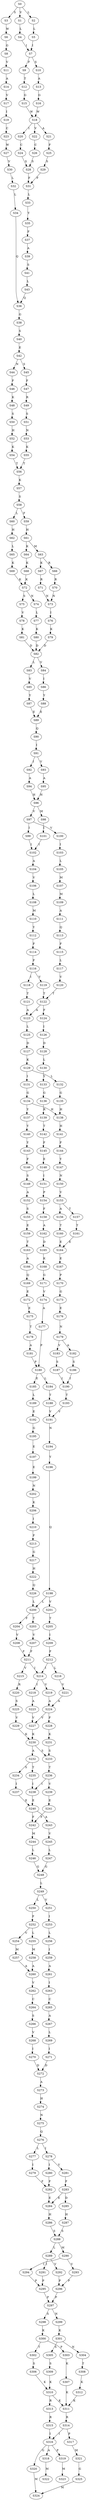strict digraph  {
	S0 -> S1 [ label = V ];
	S0 -> S2 [ label = L ];
	S0 -> S3 [ label = S ];
	S1 -> S4 [ label = L ];
	S2 -> S5 [ label = L ];
	S3 -> S6 [ label = W ];
	S4 -> S7 [ label = I ];
	S5 -> S7 [ label = I ];
	S6 -> S8 [ label = G ];
	S7 -> S9 [ label = F ];
	S7 -> S10 [ label = S ];
	S8 -> S11 [ label = V ];
	S9 -> S12 [ label = T ];
	S10 -> S13 [ label = A ];
	S11 -> S14 [ label = A ];
	S12 -> S15 [ label = G ];
	S13 -> S16 [ label = G ];
	S14 -> S17 [ label = V ];
	S15 -> S18 [ label = W ];
	S16 -> S18 [ label = W ];
	S17 -> S19 [ label = I ];
	S18 -> S20 [ label = I ];
	S18 -> S21 [ label = A ];
	S18 -> S22 [ label = V ];
	S19 -> S23 [ label = C ];
	S20 -> S24 [ label = C ];
	S21 -> S25 [ label = F ];
	S22 -> S26 [ label = C ];
	S23 -> S27 [ label = W ];
	S24 -> S28 [ label = S ];
	S25 -> S29 [ label = S ];
	S26 -> S28 [ label = S ];
	S27 -> S30 [ label = V ];
	S28 -> S31 [ label = F ];
	S29 -> S31 [ label = F ];
	S30 -> S32 [ label = L ];
	S31 -> S33 [ label = L ];
	S32 -> S34 [ label = L ];
	S33 -> S35 [ label = Y ];
	S34 -> S36 [ label = Q ];
	S35 -> S37 [ label = F ];
	S36 -> S38 [ label = G ];
	S37 -> S39 [ label = A ];
	S38 -> S40 [ label = S ];
	S39 -> S41 [ label = S ];
	S40 -> S42 [ label = E ];
	S41 -> S43 [ label = L ];
	S42 -> S44 [ label = N ];
	S42 -> S45 [ label = S ];
	S43 -> S36 [ label = Q ];
	S44 -> S46 [ label = F ];
	S45 -> S47 [ label = F ];
	S46 -> S48 [ label = K ];
	S47 -> S49 [ label = R ];
	S48 -> S50 [ label = S ];
	S49 -> S51 [ label = S ];
	S50 -> S52 [ label = H ];
	S51 -> S53 [ label = N ];
	S52 -> S54 [ label = K ];
	S53 -> S55 [ label = K ];
	S54 -> S56 [ label = T ];
	S55 -> S56 [ label = T ];
	S56 -> S57 [ label = K ];
	S57 -> S58 [ label = S ];
	S58 -> S59 [ label = F ];
	S58 -> S60 [ label = L ];
	S59 -> S61 [ label = H ];
	S60 -> S62 [ label = H ];
	S61 -> S63 [ label = M ];
	S61 -> S64 [ label = K ];
	S62 -> S65 [ label = L ];
	S63 -> S66 [ label = R ];
	S63 -> S67 [ label = K ];
	S64 -> S68 [ label = K ];
	S65 -> S69 [ label = K ];
	S66 -> S70 [ label = R ];
	S67 -> S71 [ label = R ];
	S68 -> S72 [ label = K ];
	S69 -> S72 [ label = K ];
	S70 -> S73 [ label = N ];
	S71 -> S73 [ label = N ];
	S72 -> S74 [ label = N ];
	S72 -> S75 [ label = S ];
	S73 -> S76 [ label = I ];
	S74 -> S77 [ label = L ];
	S75 -> S78 [ label = V ];
	S76 -> S79 [ label = K ];
	S77 -> S80 [ label = K ];
	S78 -> S81 [ label = K ];
	S79 -> S82 [ label = D ];
	S80 -> S82 [ label = D ];
	S81 -> S82 [ label = D ];
	S82 -> S83 [ label = L ];
	S82 -> S84 [ label = V ];
	S83 -> S85 [ label = V ];
	S84 -> S86 [ label = I ];
	S85 -> S87 [ label = Y ];
	S86 -> S88 [ label = Y ];
	S87 -> S89 [ label = E ];
	S88 -> S89 [ label = E ];
	S89 -> S90 [ label = Q ];
	S90 -> S91 [ label = I ];
	S91 -> S92 [ label = I ];
	S91 -> S93 [ label = V ];
	S92 -> S94 [ label = A ];
	S93 -> S95 [ label = A ];
	S94 -> S96 [ label = H ];
	S95 -> S96 [ label = H ];
	S96 -> S97 [ label = V ];
	S96 -> S98 [ label = M ];
	S97 -> S99 [ label = I ];
	S97 -> S100 [ label = V ];
	S98 -> S101 [ label = I ];
	S99 -> S102 [ label = I ];
	S100 -> S103 [ label = I ];
	S101 -> S102 [ label = I ];
	S102 -> S104 [ label = A ];
	S103 -> S105 [ label = L ];
	S104 -> S106 [ label = V ];
	S105 -> S107 [ label = M ];
	S106 -> S108 [ label = L ];
	S107 -> S109 [ label = M ];
	S108 -> S110 [ label = M ];
	S109 -> S111 [ label = A ];
	S110 -> S112 [ label = Y ];
	S111 -> S113 [ label = Q ];
	S112 -> S114 [ label = F ];
	S113 -> S115 [ label = F ];
	S114 -> S116 [ label = F ];
	S115 -> S117 [ label = L ];
	S116 -> S118 [ label = I ];
	S116 -> S119 [ label = V ];
	S117 -> S120 [ label = V ];
	S118 -> S121 [ label = T ];
	S119 -> S122 [ label = T ];
	S120 -> S122 [ label = T ];
	S121 -> S123 [ label = A ];
	S122 -> S123 [ label = A ];
	S122 -> S124 [ label = F ];
	S123 -> S125 [ label = L ];
	S124 -> S126 [ label = I ];
	S125 -> S127 [ label = D ];
	S126 -> S128 [ label = D ];
	S127 -> S129 [ label = K ];
	S128 -> S130 [ label = L ];
	S129 -> S131 [ label = I ];
	S129 -> S132 [ label = L ];
	S130 -> S133 [ label = Y ];
	S131 -> S134 [ label = G ];
	S132 -> S135 [ label = G ];
	S133 -> S136 [ label = G ];
	S134 -> S137 [ label = Y ];
	S134 -> S138 [ label = H ];
	S135 -> S138 [ label = H ];
	S136 -> S139 [ label = R ];
	S137 -> S140 [ label = Y ];
	S138 -> S141 [ label = H ];
	S139 -> S142 [ label = T ];
	S140 -> S143 [ label = Y ];
	S141 -> S144 [ label = F ];
	S142 -> S145 [ label = F ];
	S143 -> S146 [ label = F ];
	S144 -> S147 [ label = Y ];
	S145 -> S148 [ label = E ];
	S146 -> S149 [ label = S ];
	S147 -> S150 [ label = N ];
	S148 -> S151 [ label = I ];
	S149 -> S152 [ label = A ];
	S150 -> S153 [ label = V ];
	S151 -> S154 [ label = P ];
	S152 -> S155 [ label = S ];
	S153 -> S156 [ label = A ];
	S153 -> S157 [ label = T ];
	S154 -> S158 [ label = F ];
	S155 -> S159 [ label = E ];
	S156 -> S160 [ label = T ];
	S157 -> S161 [ label = T ];
	S158 -> S162 [ label = A ];
	S159 -> S163 [ label = T ];
	S160 -> S164 [ label = E ];
	S161 -> S164 [ label = E ];
	S162 -> S165 [ label = D ];
	S163 -> S166 [ label = A ];
	S164 -> S167 [ label = E ];
	S165 -> S168 [ label = K ];
	S166 -> S169 [ label = Q ];
	S167 -> S170 [ label = P ];
	S168 -> S171 [ label = G ];
	S169 -> S172 [ label = E ];
	S170 -> S173 [ label = G ];
	S171 -> S174 [ label = V ];
	S172 -> S175 [ label = E ];
	S173 -> S176 [ label = E ];
	S174 -> S177 [ label = A ];
	S175 -> S178 [ label = T ];
	S176 -> S179 [ label = N ];
	S177 -> S180 [ label = P ];
	S178 -> S181 [ label = A ];
	S179 -> S182 [ label = A ];
	S179 -> S183 [ label = V ];
	S180 -> S184 [ label = L ];
	S180 -> S185 [ label = E ];
	S181 -> S180 [ label = P ];
	S182 -> S186 [ label = S ];
	S183 -> S187 [ label = S ];
	S184 -> S188 [ label = T ];
	S185 -> S189 [ label = L ];
	S186 -> S190 [ label = I ];
	S187 -> S190 [ label = I ];
	S188 -> S191 [ label = V ];
	S189 -> S192 [ label = E ];
	S190 -> S193 [ label = T ];
	S191 -> S194 [ label = N ];
	S192 -> S195 [ label = G ];
	S193 -> S191 [ label = V ];
	S194 -> S196 [ label = Y ];
	S195 -> S197 [ label = E ];
	S196 -> S198 [ label = Q ];
	S197 -> S199 [ label = E ];
	S198 -> S200 [ label = L ];
	S198 -> S201 [ label = V ];
	S199 -> S202 [ label = N ];
	S200 -> S203 [ label = T ];
	S200 -> S204 [ label = F ];
	S201 -> S205 [ label = T ];
	S202 -> S206 [ label = K ];
	S203 -> S207 [ label = V ];
	S204 -> S208 [ label = V ];
	S205 -> S209 [ label = I ];
	S206 -> S210 [ label = I ];
	S207 -> S211 [ label = F ];
	S208 -> S211 [ label = F ];
	S209 -> S212 [ label = F ];
	S210 -> S213 [ label = F ];
	S211 -> S214 [ label = I ];
	S211 -> S215 [ label = V ];
	S212 -> S214 [ label = I ];
	S212 -> S216 [ label = L ];
	S213 -> S217 [ label = G ];
	S214 -> S218 [ label = I ];
	S214 -> S219 [ label = V ];
	S215 -> S220 [ label = R ];
	S216 -> S221 [ label = V ];
	S217 -> S222 [ label = H ];
	S218 -> S223 [ label = A ];
	S219 -> S224 [ label = A ];
	S220 -> S225 [ label = S ];
	S221 -> S224 [ label = A ];
	S222 -> S226 [ label = Q ];
	S223 -> S227 [ label = V ];
	S224 -> S228 [ label = F ];
	S224 -> S227 [ label = V ];
	S225 -> S229 [ label = V ];
	S226 -> S200 [ label = L ];
	S227 -> S230 [ label = K ];
	S228 -> S231 [ label = K ];
	S229 -> S230 [ label = K ];
	S230 -> S232 [ label = A ];
	S230 -> S233 [ label = S ];
	S231 -> S233 [ label = S ];
	S232 -> S234 [ label = S ];
	S232 -> S235 [ label = T ];
	S233 -> S236 [ label = T ];
	S234 -> S237 [ label = I ];
	S235 -> S238 [ label = I ];
	S236 -> S238 [ label = I ];
	S236 -> S239 [ label = V ];
	S237 -> S240 [ label = E ];
	S238 -> S240 [ label = E ];
	S239 -> S241 [ label = E ];
	S240 -> S242 [ label = F ];
	S240 -> S243 [ label = A ];
	S241 -> S242 [ label = F ];
	S242 -> S244 [ label = M ];
	S243 -> S245 [ label = V ];
	S244 -> S246 [ label = L ];
	S245 -> S247 [ label = L ];
	S246 -> S248 [ label = G ];
	S247 -> S248 [ label = G ];
	S248 -> S249 [ label = L ];
	S249 -> S250 [ label = L ];
	S249 -> S251 [ label = V ];
	S250 -> S252 [ label = F ];
	S251 -> S253 [ label = I ];
	S252 -> S254 [ label = V ];
	S252 -> S255 [ label = L ];
	S253 -> S256 [ label = L ];
	S254 -> S257 [ label = M ];
	S255 -> S258 [ label = M ];
	S256 -> S259 [ label = I ];
	S257 -> S260 [ label = A ];
	S258 -> S260 [ label = A ];
	S259 -> S261 [ label = A ];
	S260 -> S262 [ label = V ];
	S261 -> S263 [ label = I ];
	S262 -> S264 [ label = C ];
	S263 -> S265 [ label = C ];
	S264 -> S266 [ label = S ];
	S265 -> S267 [ label = A ];
	S266 -> S268 [ label = V ];
	S267 -> S269 [ label = L ];
	S268 -> S270 [ label = I ];
	S269 -> S271 [ label = I ];
	S270 -> S272 [ label = D ];
	S271 -> S272 [ label = D ];
	S272 -> S273 [ label = A ];
	S273 -> S274 [ label = H ];
	S274 -> S275 [ label = N ];
	S275 -> S276 [ label = Q ];
	S276 -> S277 [ label = L ];
	S276 -> S278 [ label = I ];
	S277 -> S279 [ label = I ];
	S278 -> S280 [ label = I ];
	S278 -> S281 [ label = V ];
	S279 -> S282 [ label = F ];
	S280 -> S282 [ label = F ];
	S281 -> S283 [ label = F ];
	S282 -> S284 [ label = E ];
	S283 -> S284 [ label = E ];
	S283 -> S285 [ label = D ];
	S284 -> S286 [ label = H ];
	S285 -> S287 [ label = H ];
	S286 -> S288 [ label = S ];
	S287 -> S288 [ label = S ];
	S288 -> S289 [ label = L ];
	S288 -> S290 [ label = M ];
	S289 -> S291 [ label = I ];
	S289 -> S292 [ label = V ];
	S290 -> S293 [ label = V ];
	S290 -> S294 [ label = I ];
	S291 -> S295 [ label = P ];
	S292 -> S296 [ label = P ];
	S293 -> S296 [ label = P ];
	S294 -> S295 [ label = P ];
	S295 -> S297 [ label = P ];
	S296 -> S297 [ label = P ];
	S297 -> S298 [ label = S ];
	S297 -> S299 [ label = N ];
	S298 -> S300 [ label = K ];
	S299 -> S301 [ label = K ];
	S300 -> S302 [ label = T ];
	S300 -> S303 [ label = P ];
	S301 -> S304 [ label = N ];
	S301 -> S305 [ label = S ];
	S302 -> S306 [ label = S ];
	S303 -> S307 [ label = K ];
	S304 -> S308 [ label = T ];
	S305 -> S309 [ label = S ];
	S306 -> S310 [ label = K ];
	S307 -> S311 [ label = K ];
	S308 -> S312 [ label = K ];
	S309 -> S310 [ label = K ];
	S310 -> S313 [ label = R ];
	S310 -> S311 [ label = K ];
	S311 -> S314 [ label = R ];
	S312 -> S311 [ label = K ];
	S313 -> S315 [ label = R ];
	S314 -> S316 [ label = I ];
	S314 -> S317 [ label = P ];
	S315 -> S316 [ label = I ];
	S316 -> S318 [ label = A ];
	S316 -> S319 [ label = P ];
	S316 -> S320 [ label = G ];
	S317 -> S321 [ label = M ];
	S318 -> S322 [ label = M ];
	S319 -> S323 [ label = M ];
	S320 -> S324 [ label = M ];
	S321 -> S325 [ label = G ];
	S325 -> S324 [ label = M ];
}
